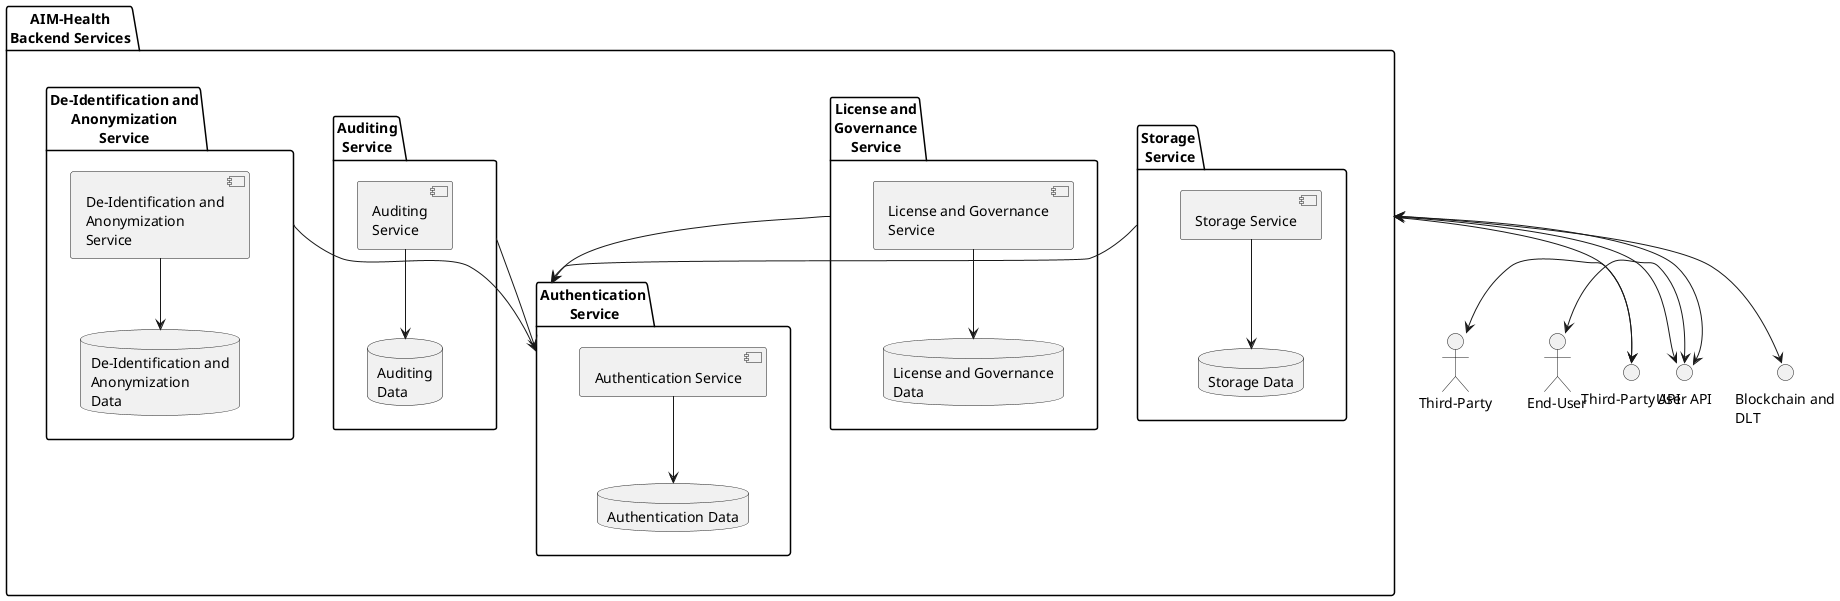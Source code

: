 @startuml

actor "End-User" as EU
actor "Third-Party" as TP
package "AIM-Health\nBackend Services" as BES {
    package "Authentication\n Service" as AUS {
        [Authentication Service]
        database "Authentication Data" as AUD
        [Authentication Service]-->AUD
    }
    package "Storage\n Service" as STS {
        [Storage Service]
        database "Storage Data" as STD
        [Storage Service]-->STD
        STS-->AUS
    }
    package "License and\nGovernance\nService" as LGS {
        [License and Governance\nService]
        database "License and Governance\nData" as LGD
        [License and Governance\nService]-->LGD
        LGS-->AUS
    }
    package "Auditing\nService" as ADS {
        [Auditing\nService]
        database "Auditing\nData" as ADD
        [Auditing\nService]-->ADD
        ADS-->AUS
    }
    package "De-Identification and\nAnonymization\nService" as DIAS {
        [De-Identification and\nAnonymization\nService]
        database "De-Identification and\nAnonymization\nData" as DIAD
        [De-Identification and\nAnonymization\nService]-->DIAD
        DIAS-->AUS
    }
}

interface "User API" as API
interface "Third-Party API" as TAPI
interface "Blockchain and\nDLT" as BDLT

BES <--> API
BES <--> TAPI
BES <--> BDLT

EU <-> API
API<->BES
TP <-> TAPI

@enduml